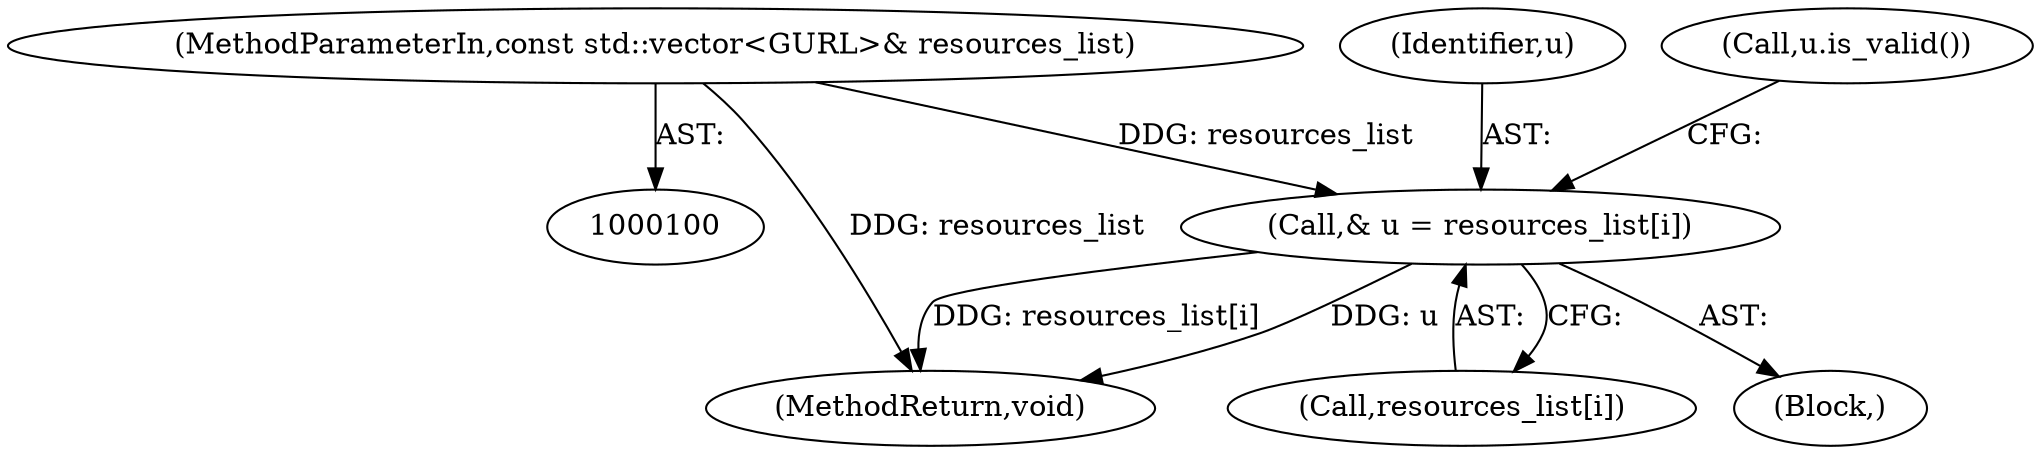 digraph "0_Chrome_3b2943f5d343f5da393b99fe9efe6cefc6856aa1@array" {
"1000146" [label="(Call,& u = resources_list[i])"];
"1000101" [label="(MethodParameterIn,const std::vector<GURL>& resources_list)"];
"1000148" [label="(Call,resources_list[i])"];
"1000147" [label="(Identifier,u)"];
"1000101" [label="(MethodParameterIn,const std::vector<GURL>& resources_list)"];
"1000203" [label="(MethodReturn,void)"];
"1000146" [label="(Call,& u = resources_list[i])"];
"1000144" [label="(Block,)"];
"1000152" [label="(Call,u.is_valid())"];
"1000146" -> "1000144"  [label="AST: "];
"1000146" -> "1000148"  [label="CFG: "];
"1000147" -> "1000146"  [label="AST: "];
"1000148" -> "1000146"  [label="AST: "];
"1000152" -> "1000146"  [label="CFG: "];
"1000146" -> "1000203"  [label="DDG: resources_list[i]"];
"1000146" -> "1000203"  [label="DDG: u"];
"1000101" -> "1000146"  [label="DDG: resources_list"];
"1000101" -> "1000100"  [label="AST: "];
"1000101" -> "1000203"  [label="DDG: resources_list"];
}
